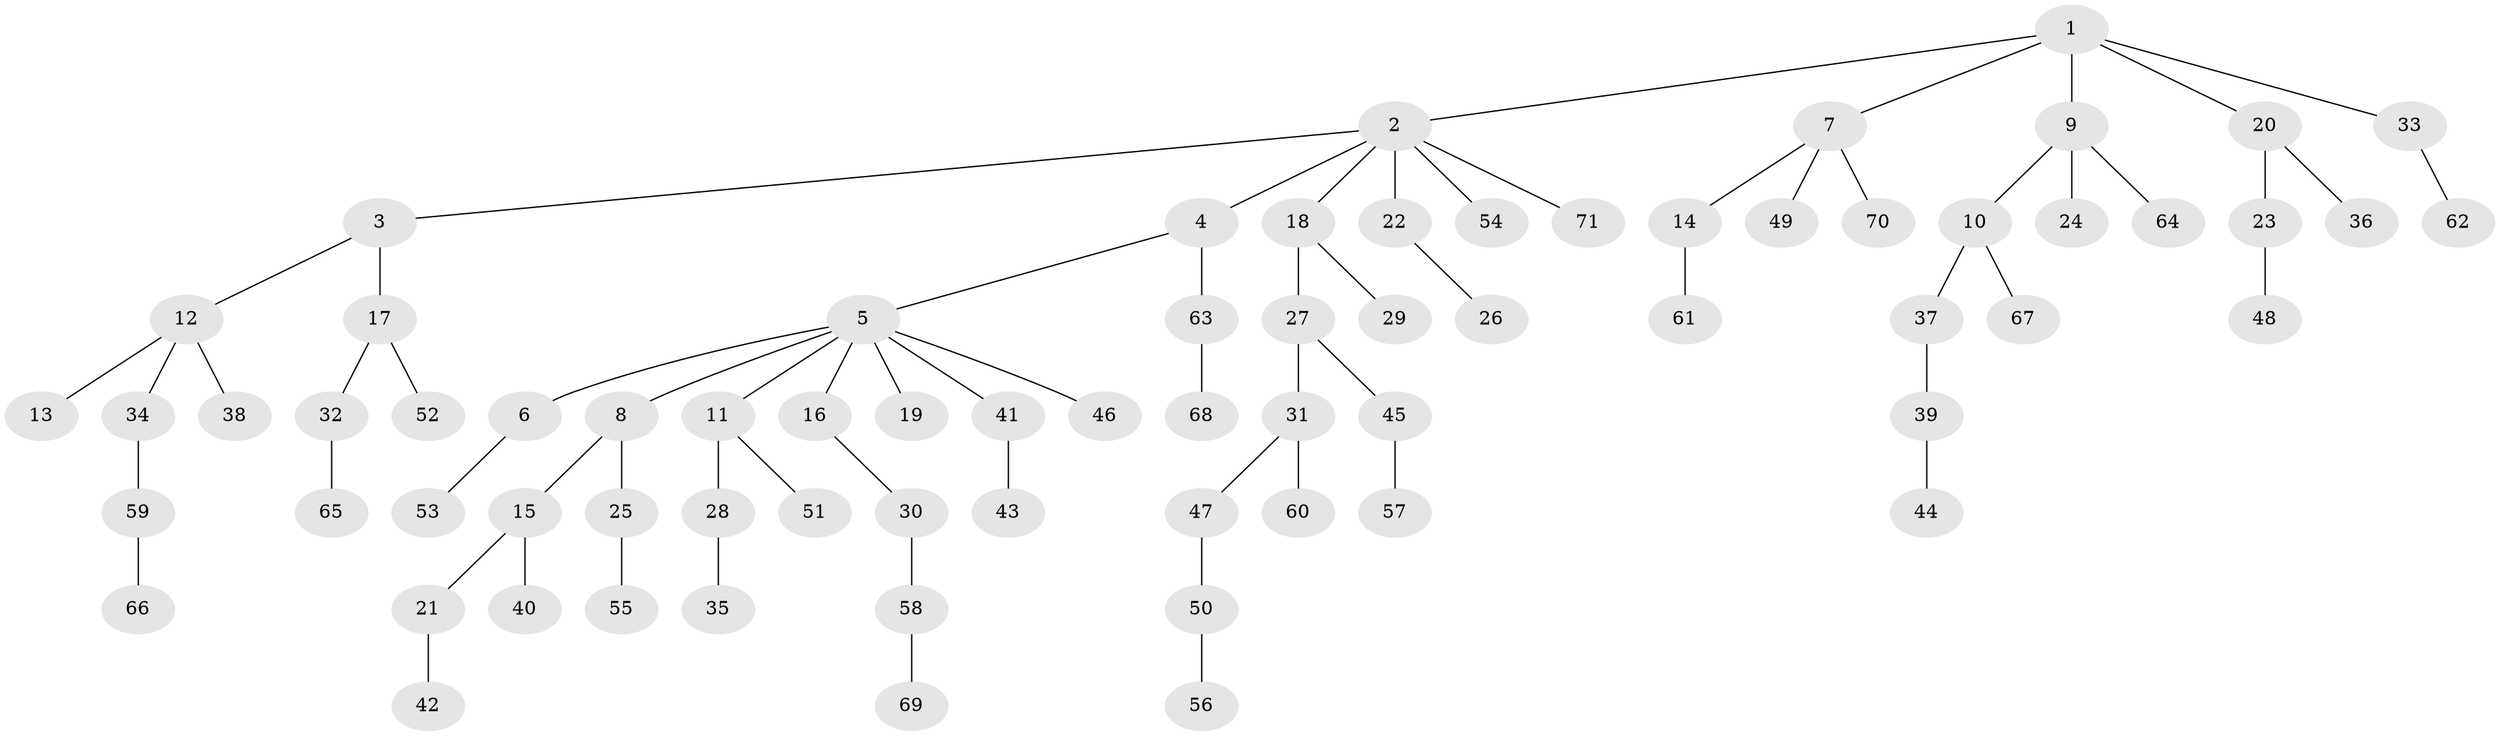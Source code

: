// coarse degree distribution, {5: 0.043478260869565216, 7: 0.043478260869565216, 3: 0.10869565217391304, 1: 0.5434782608695652, 4: 0.021739130434782608, 2: 0.2391304347826087}
// Generated by graph-tools (version 1.1) at 2025/24/03/03/25 07:24:09]
// undirected, 71 vertices, 70 edges
graph export_dot {
graph [start="1"]
  node [color=gray90,style=filled];
  1;
  2;
  3;
  4;
  5;
  6;
  7;
  8;
  9;
  10;
  11;
  12;
  13;
  14;
  15;
  16;
  17;
  18;
  19;
  20;
  21;
  22;
  23;
  24;
  25;
  26;
  27;
  28;
  29;
  30;
  31;
  32;
  33;
  34;
  35;
  36;
  37;
  38;
  39;
  40;
  41;
  42;
  43;
  44;
  45;
  46;
  47;
  48;
  49;
  50;
  51;
  52;
  53;
  54;
  55;
  56;
  57;
  58;
  59;
  60;
  61;
  62;
  63;
  64;
  65;
  66;
  67;
  68;
  69;
  70;
  71;
  1 -- 2;
  1 -- 7;
  1 -- 9;
  1 -- 20;
  1 -- 33;
  2 -- 3;
  2 -- 4;
  2 -- 18;
  2 -- 22;
  2 -- 54;
  2 -- 71;
  3 -- 12;
  3 -- 17;
  4 -- 5;
  4 -- 63;
  5 -- 6;
  5 -- 8;
  5 -- 11;
  5 -- 16;
  5 -- 19;
  5 -- 41;
  5 -- 46;
  6 -- 53;
  7 -- 14;
  7 -- 49;
  7 -- 70;
  8 -- 15;
  8 -- 25;
  9 -- 10;
  9 -- 24;
  9 -- 64;
  10 -- 37;
  10 -- 67;
  11 -- 28;
  11 -- 51;
  12 -- 13;
  12 -- 34;
  12 -- 38;
  14 -- 61;
  15 -- 21;
  15 -- 40;
  16 -- 30;
  17 -- 32;
  17 -- 52;
  18 -- 27;
  18 -- 29;
  20 -- 23;
  20 -- 36;
  21 -- 42;
  22 -- 26;
  23 -- 48;
  25 -- 55;
  27 -- 31;
  27 -- 45;
  28 -- 35;
  30 -- 58;
  31 -- 47;
  31 -- 60;
  32 -- 65;
  33 -- 62;
  34 -- 59;
  37 -- 39;
  39 -- 44;
  41 -- 43;
  45 -- 57;
  47 -- 50;
  50 -- 56;
  58 -- 69;
  59 -- 66;
  63 -- 68;
}
